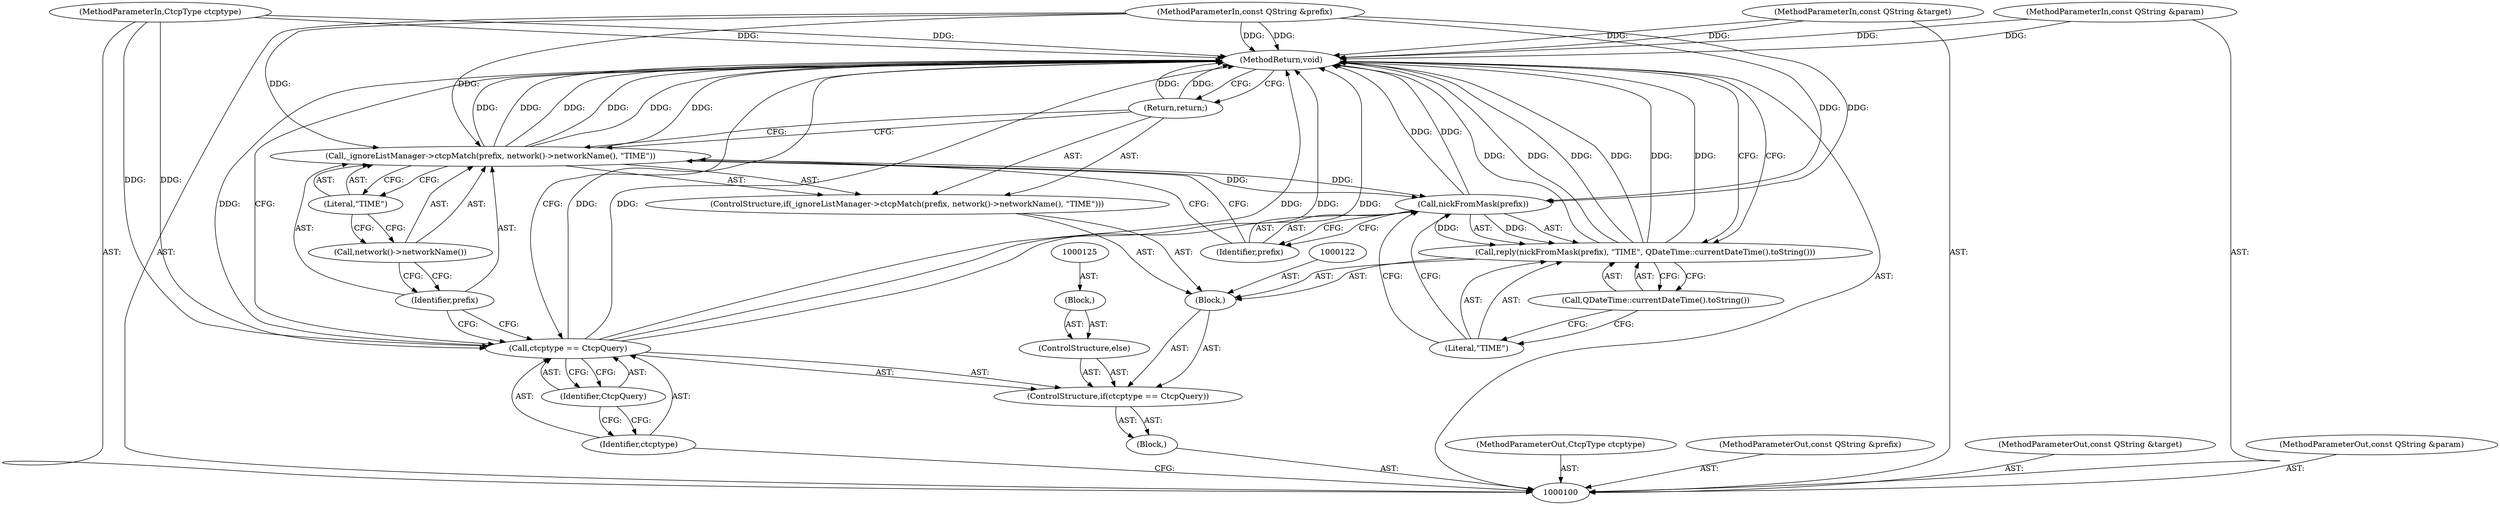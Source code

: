 digraph "1_quassel_a4ca568cdf68cf4a0343eb161518dc8e50cea87d_2" {
"1000126" [label="(MethodReturn,void)"];
"1000105" [label="(Block,)"];
"1000101" [label="(MethodParameterIn,CtcpType ctcptype)"];
"1000161" [label="(MethodParameterOut,CtcpType ctcptype)"];
"1000102" [label="(MethodParameterIn,const QString &prefix)"];
"1000162" [label="(MethodParameterOut,const QString &prefix)"];
"1000103" [label="(MethodParameterIn,const QString &target)"];
"1000163" [label="(MethodParameterOut,const QString &target)"];
"1000104" [label="(MethodParameterIn,const QString &param)"];
"1000164" [label="(MethodParameterOut,const QString &param)"];
"1000124" [label="(Block,)"];
"1000109" [label="(Identifier,CtcpQuery)"];
"1000106" [label="(ControlStructure,if(ctcptype == CtcpQuery))"];
"1000107" [label="(Call,ctcptype == CtcpQuery)"];
"1000108" [label="(Identifier,ctcptype)"];
"1000113" [label="(Identifier,prefix)"];
"1000111" [label="(ControlStructure,if(_ignoreListManager->ctcpMatch(prefix, network()->networkName(), \"TIME\")))"];
"1000114" [label="(Call,network()->networkName())"];
"1000112" [label="(Call,_ignoreListManager->ctcpMatch(prefix, network()->networkName(), \"TIME\"))"];
"1000115" [label="(Literal,\"TIME\")"];
"1000116" [label="(Return,return;)"];
"1000118" [label="(Call,nickFromMask(prefix))"];
"1000119" [label="(Identifier,prefix)"];
"1000120" [label="(Literal,\"TIME\")"];
"1000117" [label="(Call,reply(nickFromMask(prefix), \"TIME\", QDateTime::currentDateTime().toString()))"];
"1000121" [label="(Call,QDateTime::currentDateTime().toString())"];
"1000110" [label="(Block,)"];
"1000123" [label="(ControlStructure,else)"];
"1000126" -> "1000100"  [label="AST: "];
"1000126" -> "1000116"  [label="CFG: "];
"1000126" -> "1000117"  [label="CFG: "];
"1000126" -> "1000107"  [label="CFG: "];
"1000116" -> "1000126"  [label="DDG: "];
"1000117" -> "1000126"  [label="DDG: "];
"1000117" -> "1000126"  [label="DDG: "];
"1000117" -> "1000126"  [label="DDG: "];
"1000107" -> "1000126"  [label="DDG: "];
"1000107" -> "1000126"  [label="DDG: "];
"1000107" -> "1000126"  [label="DDG: "];
"1000104" -> "1000126"  [label="DDG: "];
"1000112" -> "1000126"  [label="DDG: "];
"1000112" -> "1000126"  [label="DDG: "];
"1000112" -> "1000126"  [label="DDG: "];
"1000103" -> "1000126"  [label="DDG: "];
"1000118" -> "1000126"  [label="DDG: "];
"1000102" -> "1000126"  [label="DDG: "];
"1000101" -> "1000126"  [label="DDG: "];
"1000105" -> "1000100"  [label="AST: "];
"1000106" -> "1000105"  [label="AST: "];
"1000101" -> "1000100"  [label="AST: "];
"1000101" -> "1000126"  [label="DDG: "];
"1000101" -> "1000107"  [label="DDG: "];
"1000161" -> "1000100"  [label="AST: "];
"1000102" -> "1000100"  [label="AST: "];
"1000102" -> "1000126"  [label="DDG: "];
"1000102" -> "1000112"  [label="DDG: "];
"1000102" -> "1000118"  [label="DDG: "];
"1000162" -> "1000100"  [label="AST: "];
"1000103" -> "1000100"  [label="AST: "];
"1000103" -> "1000126"  [label="DDG: "];
"1000163" -> "1000100"  [label="AST: "];
"1000104" -> "1000100"  [label="AST: "];
"1000104" -> "1000126"  [label="DDG: "];
"1000164" -> "1000100"  [label="AST: "];
"1000124" -> "1000123"  [label="AST: "];
"1000125" -> "1000124"  [label="AST: "];
"1000109" -> "1000107"  [label="AST: "];
"1000109" -> "1000108"  [label="CFG: "];
"1000107" -> "1000109"  [label="CFG: "];
"1000106" -> "1000105"  [label="AST: "];
"1000107" -> "1000106"  [label="AST: "];
"1000110" -> "1000106"  [label="AST: "];
"1000123" -> "1000106"  [label="AST: "];
"1000107" -> "1000106"  [label="AST: "];
"1000107" -> "1000109"  [label="CFG: "];
"1000108" -> "1000107"  [label="AST: "];
"1000109" -> "1000107"  [label="AST: "];
"1000113" -> "1000107"  [label="CFG: "];
"1000126" -> "1000107"  [label="CFG: "];
"1000107" -> "1000126"  [label="DDG: "];
"1000107" -> "1000126"  [label="DDG: "];
"1000107" -> "1000126"  [label="DDG: "];
"1000101" -> "1000107"  [label="DDG: "];
"1000108" -> "1000107"  [label="AST: "];
"1000108" -> "1000100"  [label="CFG: "];
"1000109" -> "1000108"  [label="CFG: "];
"1000113" -> "1000112"  [label="AST: "];
"1000113" -> "1000107"  [label="CFG: "];
"1000114" -> "1000113"  [label="CFG: "];
"1000111" -> "1000110"  [label="AST: "];
"1000112" -> "1000111"  [label="AST: "];
"1000116" -> "1000111"  [label="AST: "];
"1000114" -> "1000112"  [label="AST: "];
"1000114" -> "1000113"  [label="CFG: "];
"1000115" -> "1000114"  [label="CFG: "];
"1000112" -> "1000111"  [label="AST: "];
"1000112" -> "1000115"  [label="CFG: "];
"1000113" -> "1000112"  [label="AST: "];
"1000114" -> "1000112"  [label="AST: "];
"1000115" -> "1000112"  [label="AST: "];
"1000116" -> "1000112"  [label="CFG: "];
"1000119" -> "1000112"  [label="CFG: "];
"1000112" -> "1000126"  [label="DDG: "];
"1000112" -> "1000126"  [label="DDG: "];
"1000112" -> "1000126"  [label="DDG: "];
"1000102" -> "1000112"  [label="DDG: "];
"1000112" -> "1000118"  [label="DDG: "];
"1000115" -> "1000112"  [label="AST: "];
"1000115" -> "1000114"  [label="CFG: "];
"1000112" -> "1000115"  [label="CFG: "];
"1000116" -> "1000111"  [label="AST: "];
"1000116" -> "1000112"  [label="CFG: "];
"1000126" -> "1000116"  [label="CFG: "];
"1000116" -> "1000126"  [label="DDG: "];
"1000118" -> "1000117"  [label="AST: "];
"1000118" -> "1000119"  [label="CFG: "];
"1000119" -> "1000118"  [label="AST: "];
"1000120" -> "1000118"  [label="CFG: "];
"1000118" -> "1000126"  [label="DDG: "];
"1000118" -> "1000117"  [label="DDG: "];
"1000112" -> "1000118"  [label="DDG: "];
"1000102" -> "1000118"  [label="DDG: "];
"1000119" -> "1000118"  [label="AST: "];
"1000119" -> "1000112"  [label="CFG: "];
"1000118" -> "1000119"  [label="CFG: "];
"1000120" -> "1000117"  [label="AST: "];
"1000120" -> "1000118"  [label="CFG: "];
"1000121" -> "1000120"  [label="CFG: "];
"1000117" -> "1000110"  [label="AST: "];
"1000117" -> "1000121"  [label="CFG: "];
"1000118" -> "1000117"  [label="AST: "];
"1000120" -> "1000117"  [label="AST: "];
"1000121" -> "1000117"  [label="AST: "];
"1000126" -> "1000117"  [label="CFG: "];
"1000117" -> "1000126"  [label="DDG: "];
"1000117" -> "1000126"  [label="DDG: "];
"1000117" -> "1000126"  [label="DDG: "];
"1000118" -> "1000117"  [label="DDG: "];
"1000121" -> "1000117"  [label="AST: "];
"1000121" -> "1000120"  [label="CFG: "];
"1000117" -> "1000121"  [label="CFG: "];
"1000110" -> "1000106"  [label="AST: "];
"1000111" -> "1000110"  [label="AST: "];
"1000117" -> "1000110"  [label="AST: "];
"1000122" -> "1000110"  [label="AST: "];
"1000123" -> "1000106"  [label="AST: "];
"1000124" -> "1000123"  [label="AST: "];
}
